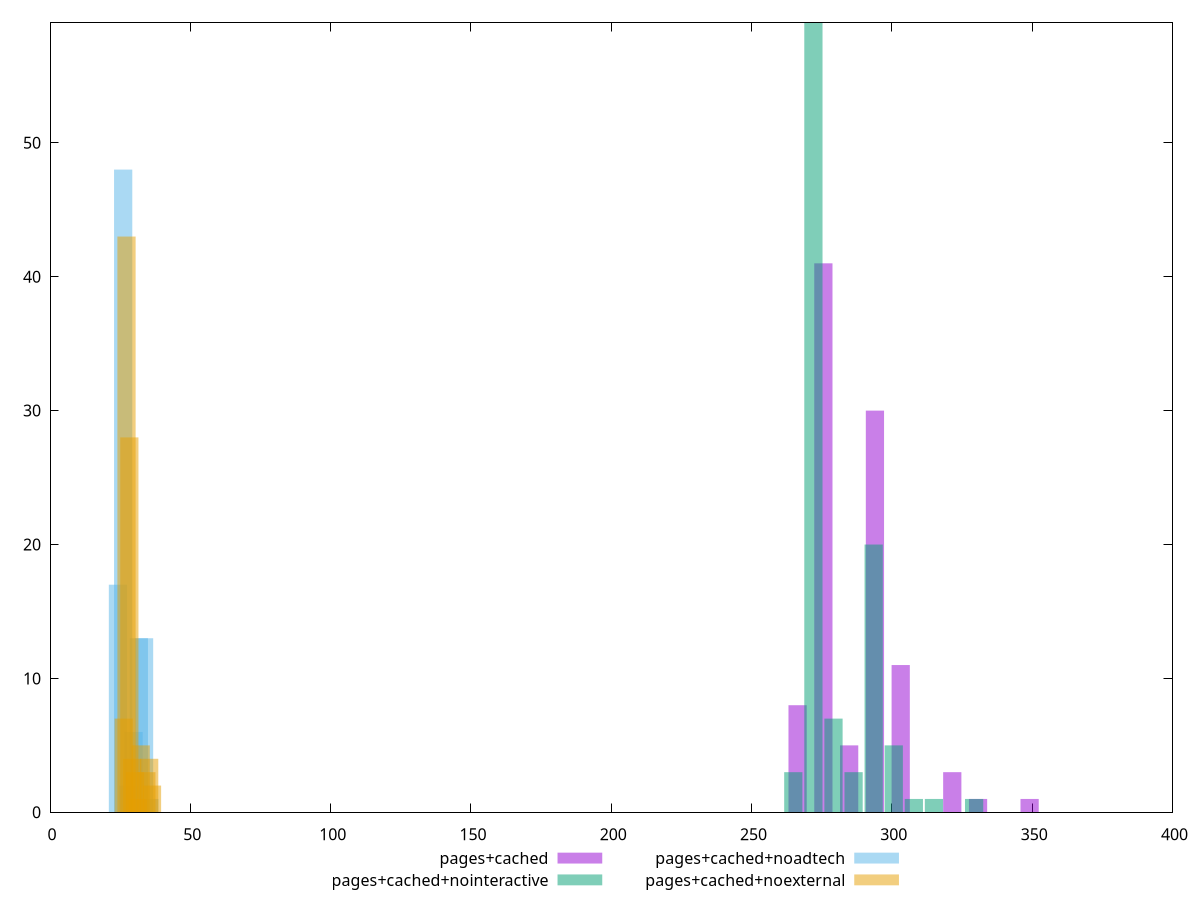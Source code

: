 $_pagesCached <<EOF
284.7763765920858 5
293.96271132086275 30
275.59004186330884 41
330.7080502359706 1
266.4037071345319 8
321.5217155071936 3
303.1490460496397 11
349.08071969352454 1
EOF
$_pagesCachedNointeractive <<EOF
300.6715883474217 5
272.03619898100055 59
314.98928303063224 1
293.5127410058164 20
286.3538936642111 3
329.3069777138428 1
279.19504632260583 7
264.8773516393953 3
307.83043568902696 1
EOF
$_pagesCachedNoadtech <<EOF
24.209043045669432 17
33.52021344784998 13
27.933511206541652 2
31.657979367413873 13
26.071277126105542 48
29.795745286977763 6
35.38244752828609 1
EOF
$_pagesCachedNoexternal <<EOF
30.291081103829587 3
27.261972993446626 43
31.30078380729057 1
26.252270289985642 7
28.271675696907614 28
35.339594621134516 4
29.281378400368602 4
32.31048651075156 5
36.349297324595504 2
34.329891917673535 3
EOF
set key outside below
set terminal pngcairo
set output "report_00006_2020-11-02T20-21-41.718Z/max-potential-fid/max-potential-fid_pages+cached_pages+cached+nointeractive_pages+cached+noadtech_pages+cached+noexternal+hist.png"
set boxwidth 6.4974335329571025
set style fill transparent solid 0.5 noborder
set yrange [0:59]
plot $_pagesCached title "pages+cached" with boxes ,$_pagesCachedNointeractive title "pages+cached+nointeractive" with boxes ,$_pagesCachedNoadtech title "pages+cached+noadtech" with boxes ,$_pagesCachedNoexternal title "pages+cached+noexternal" with boxes ,
